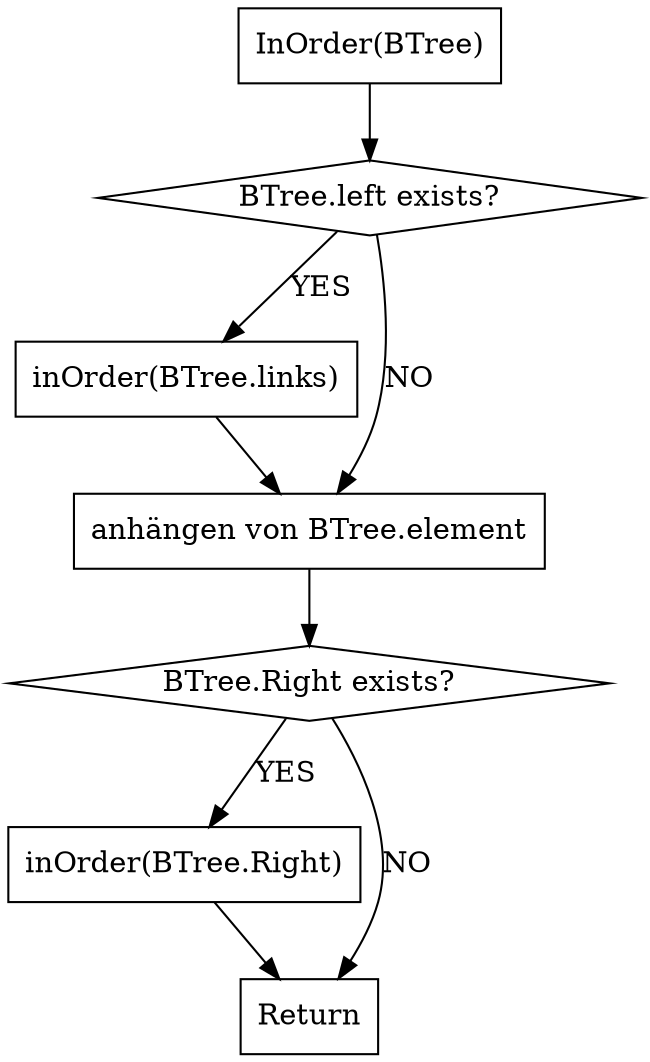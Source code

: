 digraph Q {

node [shape = box];
compound = true;

    a1 [label = "InOrder(BTree)"]
    a1 -> a2
    a2 [label = "BTree.left exists?" shape = diamond]
    a2 ->   z1[label = "YES"]
    z1 [label = "inOrder(BTree.links)"]
    z1 -> a4

    a2 -> a4 [label = "NO"]
    a4 [label = "anhängen von BTree.element"]
    a4 -> a5
    a5 [label = "BTree.Right exists?", shape = diamond]
    a5 -> z2 [label = "YES"]
    z2 [label = "inOrder(BTree.Right)"]
    z2 -> a6
    a5 -> a6 [label = "NO"]
    a6 [label = "Return"]
}

